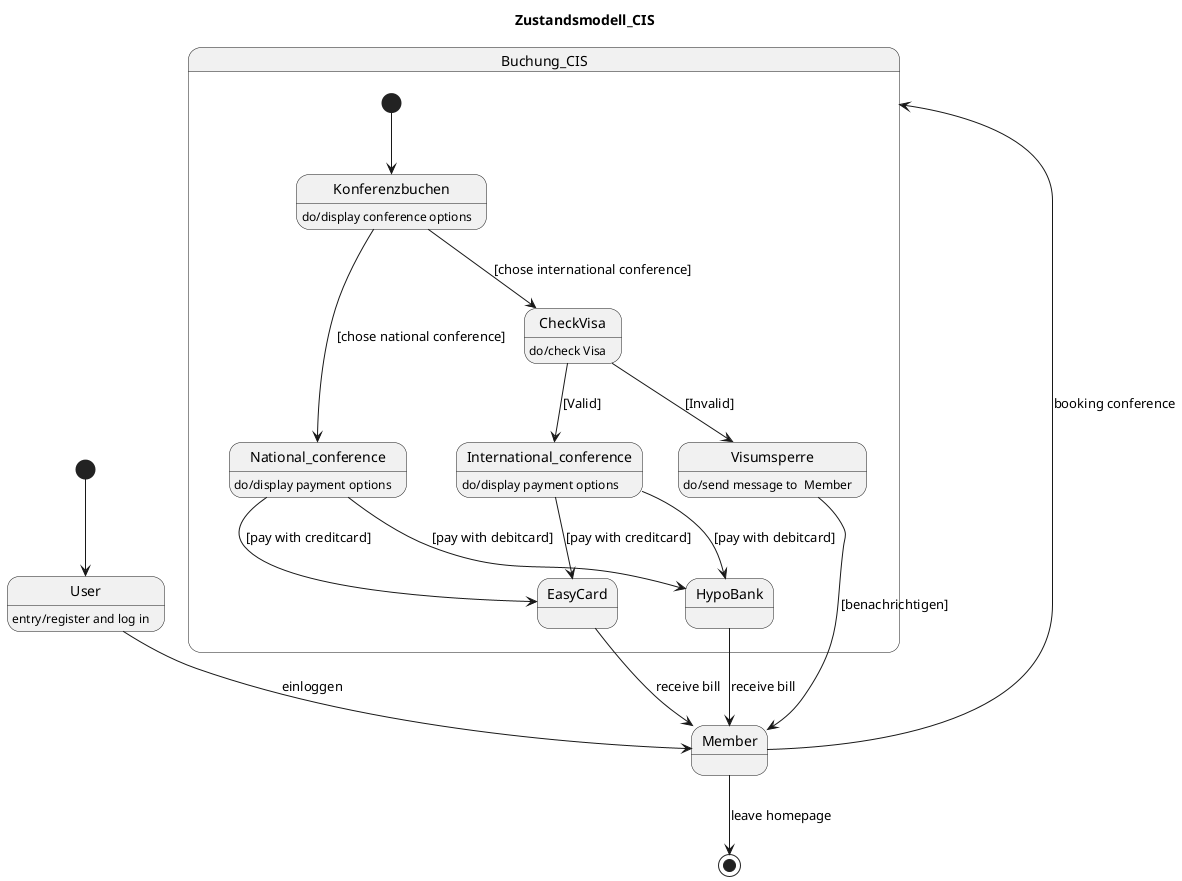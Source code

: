 @startuml
title Zustandsmodell_CIS
[*] --> User
User: entry/register and log in
User --> Member: einloggen
Member --> Buchung_CIS: booking conference
Member --> [*]: leave homepage
state Buchung_CIS{

     [*] --> Konferenzbuchen
     Konferenzbuchen: do/display conference options

     Konferenzbuchen --> National_conference: [chose national conference]
     Konferenzbuchen --> CheckVisa: [chose international conference]
     CheckVisa: do/check Visa
     CheckVisa --> International_conference:[Valid]
     CheckVisa --> Visumsperre:[Invalid]
     Visumsperre --> Member:[benachrichtigen]
     Visumsperre: do/send message to  Member

     International_conference: do/display payment options

     International_conference --> EasyCard:[pay with creditcard]
     International_conference --> HypoBank:[pay with debitcard]

     National_conference: do/display payment options
     National_conference --> EasyCard:[pay with creditcard]
     National_conference --> HypoBank:[pay with debitcard]

     EasyCard --> Member: receive bill
     HypoBank --> Member: receive bill

}

@enduml